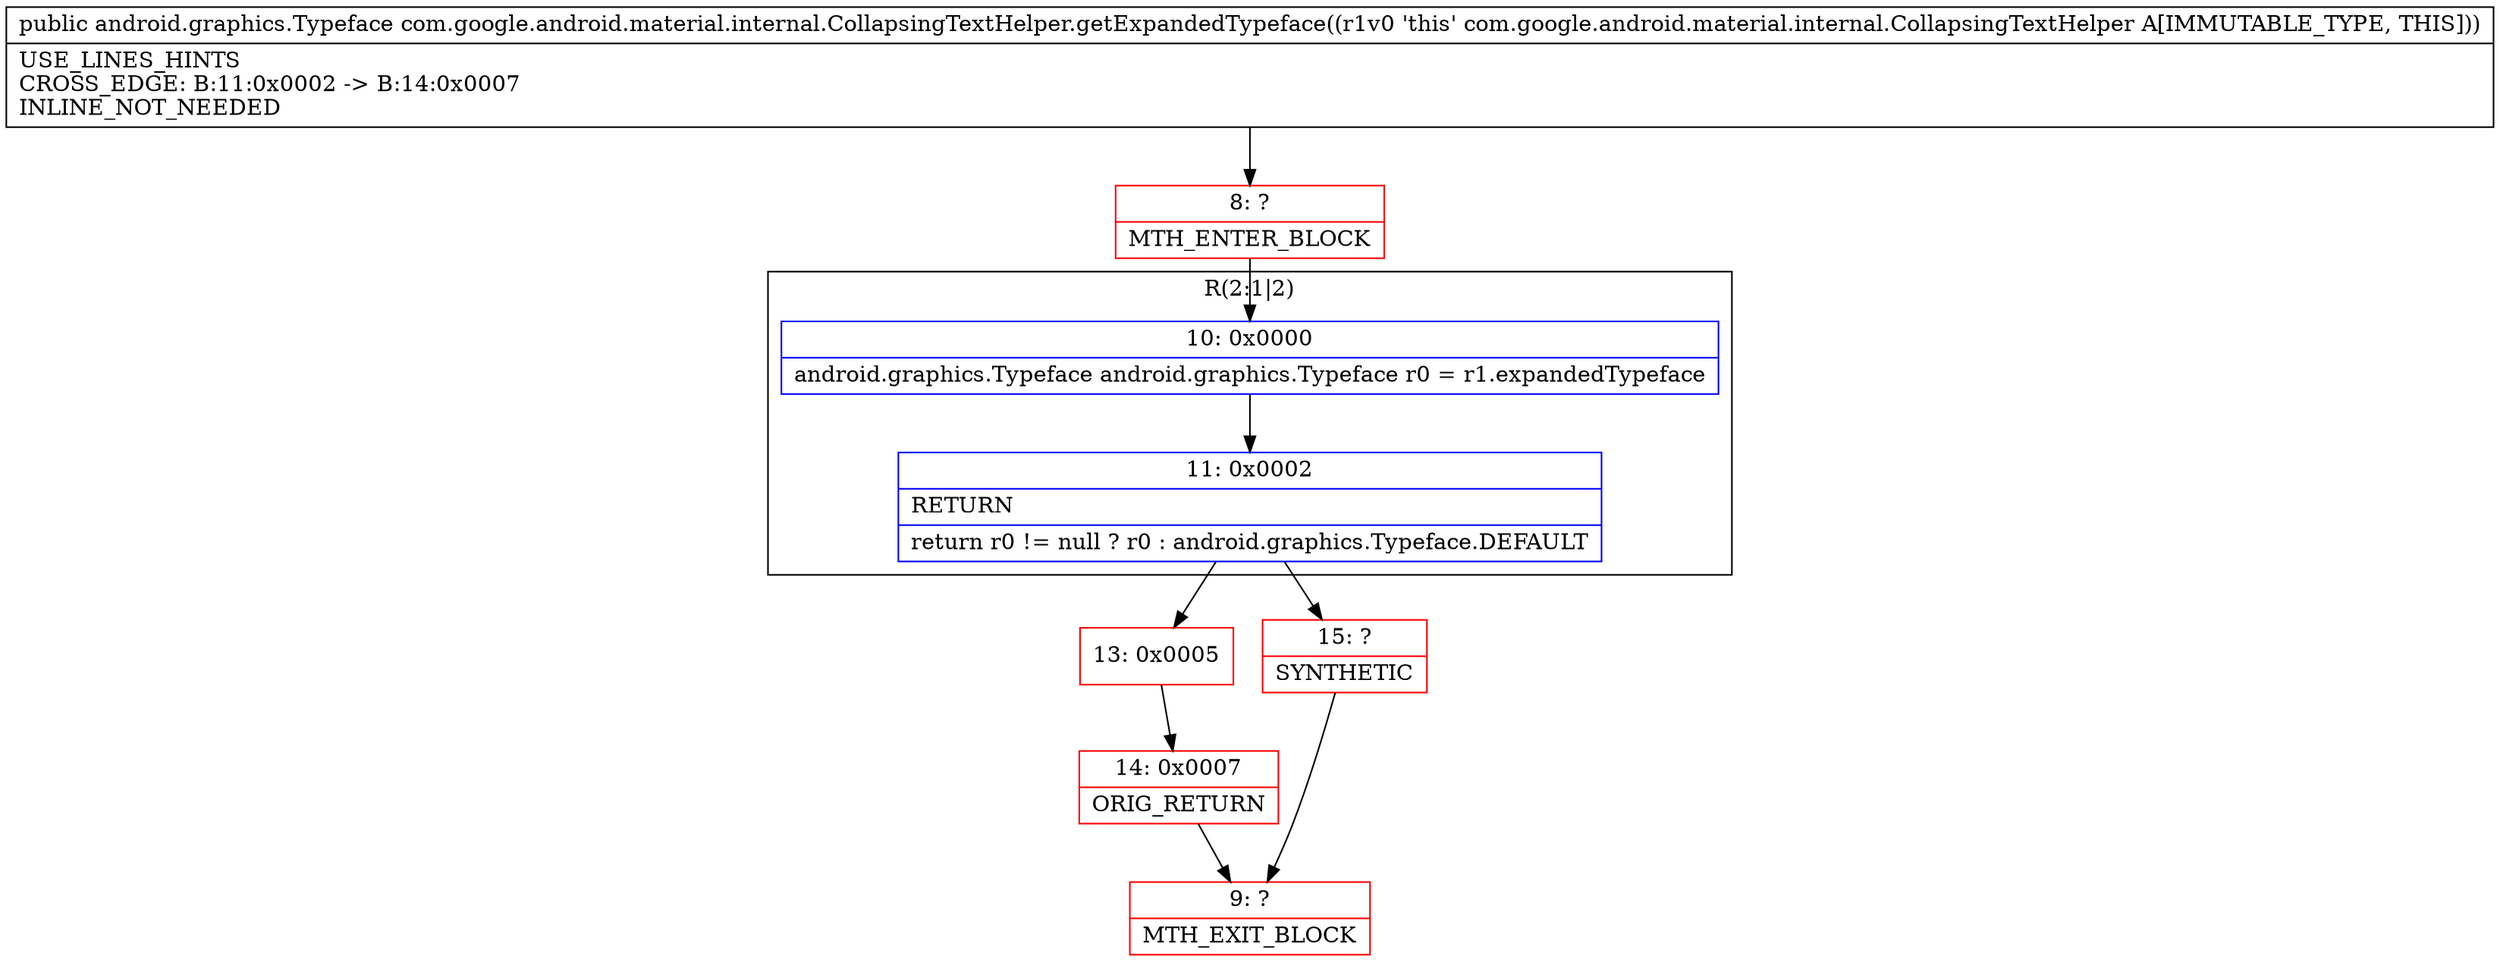 digraph "CFG forcom.google.android.material.internal.CollapsingTextHelper.getExpandedTypeface()Landroid\/graphics\/Typeface;" {
subgraph cluster_Region_877551854 {
label = "R(2:1|2)";
node [shape=record,color=blue];
Node_10 [shape=record,label="{10\:\ 0x0000|android.graphics.Typeface android.graphics.Typeface r0 = r1.expandedTypeface\l}"];
Node_11 [shape=record,label="{11\:\ 0x0002|RETURN\l|return r0 != null ? r0 : android.graphics.Typeface.DEFAULT\l}"];
}
Node_8 [shape=record,color=red,label="{8\:\ ?|MTH_ENTER_BLOCK\l}"];
Node_13 [shape=record,color=red,label="{13\:\ 0x0005}"];
Node_14 [shape=record,color=red,label="{14\:\ 0x0007|ORIG_RETURN\l}"];
Node_9 [shape=record,color=red,label="{9\:\ ?|MTH_EXIT_BLOCK\l}"];
Node_15 [shape=record,color=red,label="{15\:\ ?|SYNTHETIC\l}"];
MethodNode[shape=record,label="{public android.graphics.Typeface com.google.android.material.internal.CollapsingTextHelper.getExpandedTypeface((r1v0 'this' com.google.android.material.internal.CollapsingTextHelper A[IMMUTABLE_TYPE, THIS]))  | USE_LINES_HINTS\lCROSS_EDGE: B:11:0x0002 \-\> B:14:0x0007\lINLINE_NOT_NEEDED\l}"];
MethodNode -> Node_8;Node_10 -> Node_11;
Node_11 -> Node_13;
Node_11 -> Node_15;
Node_8 -> Node_10;
Node_13 -> Node_14;
Node_14 -> Node_9;
Node_15 -> Node_9;
}

